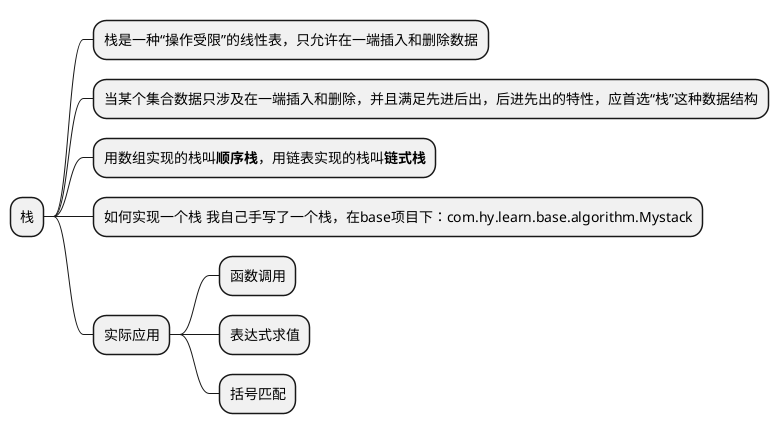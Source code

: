 @startmindmap

* 栈
** 栈是一种“操作受限”的线性表，只允许在一端插入和删除数据
** 当某个集合数据只涉及在一端插入和删除，并且满足先进后出，后进先出的特性，应首选“栈”这种数据结构
** 用数组实现的栈叫<b>顺序栈</b>，用链表实现的栈叫**链式栈**
** 如何实现一个栈 我自己手写了一个栈，在base项目下：com.hy.learn.base.algorithm.Mystack
** 实际应用
*** 函数调用
*** 表达式求值
*** 括号匹配
@endmindmap
